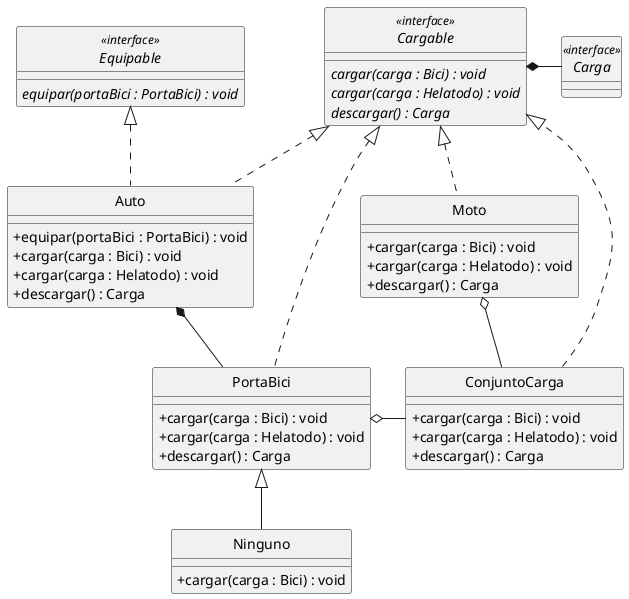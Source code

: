 @startuml

    hide circle
    skinparam classAttributeIconSize 0
    hide interface fields

    abstract class Equipable <<interface>>  {
        {abstract}equipar(portaBici : PortaBici) : void
    }

    abstract class Cargable <<interface>>  {
        {abstract}cargar(carga : Bici) : void
        {abstract}cargar(carga : Helatodo) : void
        {abstract}descargar() : Carga
    }

    abstract class Carga <<interface>>

    Cargable *--right Carga
    Equipable <|.. Auto
    Cargable <|.. Auto
    Cargable <|.. Moto

    Auto *-- PortaBici

    Cargable <|.. PortaBici

    class PortaBici {
        + cargar(carga : Bici) : void
        + cargar(carga : Helatodo) : void
        + descargar() : Carga
    }

    PortaBici o--right ConjuntoCarga

    Moto o-- ConjuntoCarga

    class Auto {
        + equipar(portaBici : PortaBici) : void
        + cargar(carga : Bici) : void
        + cargar(carga : Helatodo) : void
        + descargar() : Carga
    }

    class Moto {
        + cargar(carga : Bici) : void
        + cargar(carga : Helatodo) : void
        + descargar() : Carga
    }

    PortaBici <|-- Ninguno

    class Ninguno {
        + cargar(carga : Bici) : void
    }

    class PortaBici {
    }

    class ConjuntoCarga {
        + cargar(carga : Bici) : void
        + cargar(carga : Helatodo) : void
        + descargar() : Carga
    }

    ConjuntoCarga ..|> Cargable

@enduml